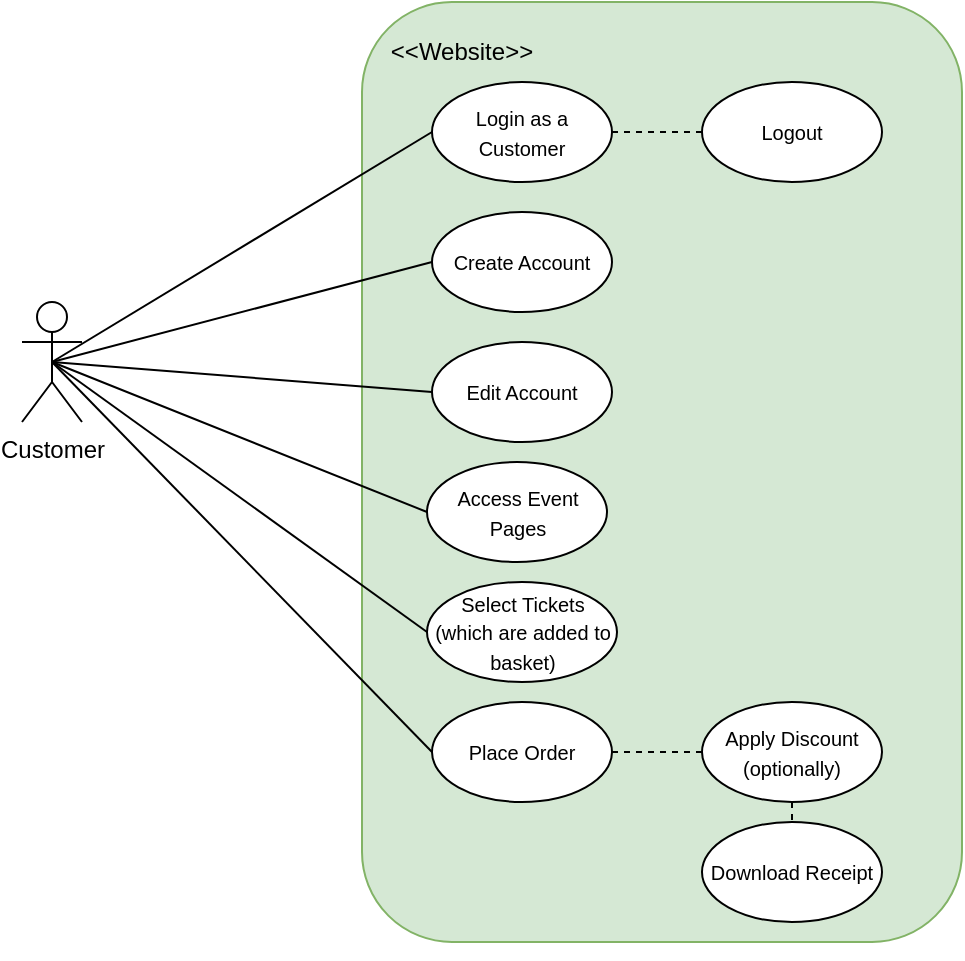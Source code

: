 <mxfile version="22.1.7" type="device">
  <diagram name="Page-1" id="M4MDFa5sSMsEJrdapGiB">
    <mxGraphModel dx="869" dy="479" grid="1" gridSize="10" guides="1" tooltips="1" connect="1" arrows="1" fold="1" page="1" pageScale="1" pageWidth="850" pageHeight="1100" math="0" shadow="0">
      <root>
        <mxCell id="0" />
        <mxCell id="1" parent="0" />
        <mxCell id="NOS_KkqrvJjTrkYH_-k0-1" value="Customer" style="shape=umlActor;verticalLabelPosition=bottom;verticalAlign=top;html=1;" vertex="1" parent="1">
          <mxGeometry x="130" y="440" width="30" height="60" as="geometry" />
        </mxCell>
        <mxCell id="NOS_KkqrvJjTrkYH_-k0-2" value="" style="rounded=1;whiteSpace=wrap;html=1;fillColor=#d5e8d4;strokeColor=#82b366;" vertex="1" parent="1">
          <mxGeometry x="300" y="290" width="300" height="470" as="geometry" />
        </mxCell>
        <mxCell id="NOS_KkqrvJjTrkYH_-k0-3" value="&lt;font style=&quot;font-size: 10px;&quot;&gt;Login as a Customer&lt;/font&gt;" style="ellipse;whiteSpace=wrap;html=1;" vertex="1" parent="1">
          <mxGeometry x="335" y="330" width="90" height="50" as="geometry" />
        </mxCell>
        <mxCell id="NOS_KkqrvJjTrkYH_-k0-5" value="" style="endArrow=none;html=1;rounded=0;exitX=0.5;exitY=0.5;exitDx=0;exitDy=0;exitPerimeter=0;entryX=0;entryY=0.5;entryDx=0;entryDy=0;" edge="1" parent="1" source="NOS_KkqrvJjTrkYH_-k0-1" target="NOS_KkqrvJjTrkYH_-k0-3">
          <mxGeometry width="50" height="50" relative="1" as="geometry">
            <mxPoint x="320" y="510" as="sourcePoint" />
            <mxPoint x="370" y="460" as="targetPoint" />
          </mxGeometry>
        </mxCell>
        <mxCell id="NOS_KkqrvJjTrkYH_-k0-12" value="&amp;lt;&amp;lt;Website&amp;gt;&amp;gt;" style="text;html=1;strokeColor=none;fillColor=none;align=center;verticalAlign=middle;whiteSpace=wrap;rounded=0;" vertex="1" parent="1">
          <mxGeometry x="320" y="300" width="60" height="30" as="geometry" />
        </mxCell>
        <mxCell id="NOS_KkqrvJjTrkYH_-k0-15" value="&lt;font style=&quot;font-size: 10px;&quot;&gt;Access Event Pages&lt;/font&gt;" style="ellipse;whiteSpace=wrap;html=1;" vertex="1" parent="1">
          <mxGeometry x="332.5" y="520" width="90" height="50" as="geometry" />
        </mxCell>
        <mxCell id="NOS_KkqrvJjTrkYH_-k0-16" value="&lt;font style=&quot;font-size: 10px;&quot;&gt;Select Tickets (which are added to basket)&lt;/font&gt;" style="ellipse;whiteSpace=wrap;html=1;" vertex="1" parent="1">
          <mxGeometry x="332.5" y="580" width="95" height="50" as="geometry" />
        </mxCell>
        <mxCell id="NOS_KkqrvJjTrkYH_-k0-17" value="&lt;font style=&quot;font-size: 10px;&quot;&gt;Logout&lt;/font&gt;" style="ellipse;whiteSpace=wrap;html=1;" vertex="1" parent="1">
          <mxGeometry x="470" y="330" width="90" height="50" as="geometry" />
        </mxCell>
        <mxCell id="NOS_KkqrvJjTrkYH_-k0-18" value="&lt;font style=&quot;font-size: 10px;&quot;&gt;Download Receipt&lt;/font&gt;" style="ellipse;whiteSpace=wrap;html=1;" vertex="1" parent="1">
          <mxGeometry x="470" y="700" width="90" height="50" as="geometry" />
        </mxCell>
        <mxCell id="NOS_KkqrvJjTrkYH_-k0-19" value="&lt;font style=&quot;font-size: 10px;&quot;&gt;Place Order&lt;/font&gt;" style="ellipse;whiteSpace=wrap;html=1;" vertex="1" parent="1">
          <mxGeometry x="335" y="640" width="90" height="50" as="geometry" />
        </mxCell>
        <mxCell id="NOS_KkqrvJjTrkYH_-k0-23" value="" style="endArrow=none;html=1;rounded=0;exitX=0.5;exitY=0.5;exitDx=0;exitDy=0;exitPerimeter=0;entryX=0;entryY=0.5;entryDx=0;entryDy=0;" edge="1" parent="1" source="NOS_KkqrvJjTrkYH_-k0-1" target="NOS_KkqrvJjTrkYH_-k0-15">
          <mxGeometry width="50" height="50" relative="1" as="geometry">
            <mxPoint x="155" y="480" as="sourcePoint" />
            <mxPoint x="334" y="425" as="targetPoint" />
          </mxGeometry>
        </mxCell>
        <mxCell id="NOS_KkqrvJjTrkYH_-k0-24" value="" style="endArrow=none;html=1;rounded=0;exitX=0.5;exitY=0.5;exitDx=0;exitDy=0;exitPerimeter=0;entryX=0;entryY=0.5;entryDx=0;entryDy=0;" edge="1" parent="1" source="NOS_KkqrvJjTrkYH_-k0-1" target="NOS_KkqrvJjTrkYH_-k0-16">
          <mxGeometry width="50" height="50" relative="1" as="geometry">
            <mxPoint x="320" y="510" as="sourcePoint" />
            <mxPoint x="370" y="460" as="targetPoint" />
          </mxGeometry>
        </mxCell>
        <mxCell id="NOS_KkqrvJjTrkYH_-k0-25" value="" style="endArrow=none;html=1;rounded=0;exitX=0.5;exitY=0.5;exitDx=0;exitDy=0;exitPerimeter=0;entryX=0;entryY=0.5;entryDx=0;entryDy=0;" edge="1" parent="1" source="NOS_KkqrvJjTrkYH_-k0-1" target="NOS_KkqrvJjTrkYH_-k0-19">
          <mxGeometry width="50" height="50" relative="1" as="geometry">
            <mxPoint x="110" y="660" as="sourcePoint" />
            <mxPoint x="160" y="610" as="targetPoint" />
          </mxGeometry>
        </mxCell>
        <mxCell id="NOS_KkqrvJjTrkYH_-k0-26" value="" style="endArrow=none;dashed=1;html=1;rounded=0;exitX=1;exitY=0.5;exitDx=0;exitDy=0;entryX=0;entryY=0.5;entryDx=0;entryDy=0;" edge="1" parent="1" source="NOS_KkqrvJjTrkYH_-k0-3" target="NOS_KkqrvJjTrkYH_-k0-17">
          <mxGeometry width="50" height="50" relative="1" as="geometry">
            <mxPoint x="320" y="510" as="sourcePoint" />
            <mxPoint x="370" y="460" as="targetPoint" />
          </mxGeometry>
        </mxCell>
        <mxCell id="NOS_KkqrvJjTrkYH_-k0-27" value="" style="endArrow=none;dashed=1;html=1;rounded=0;exitX=1;exitY=0.5;exitDx=0;exitDy=0;entryX=0;entryY=0.5;entryDx=0;entryDy=0;" edge="1" parent="1" source="NOS_KkqrvJjTrkYH_-k0-19" target="NOS_KkqrvJjTrkYH_-k0-35">
          <mxGeometry width="50" height="50" relative="1" as="geometry">
            <mxPoint x="435" y="365" as="sourcePoint" />
            <mxPoint x="480" y="365" as="targetPoint" />
          </mxGeometry>
        </mxCell>
        <mxCell id="NOS_KkqrvJjTrkYH_-k0-29" value="&lt;font style=&quot;font-size: 10px;&quot;&gt;Create Account&lt;/font&gt;" style="ellipse;whiteSpace=wrap;html=1;" vertex="1" parent="1">
          <mxGeometry x="335" y="395" width="90" height="50" as="geometry" />
        </mxCell>
        <mxCell id="NOS_KkqrvJjTrkYH_-k0-30" value="&lt;font style=&quot;font-size: 10px;&quot;&gt;Edit Account&lt;/font&gt;" style="ellipse;whiteSpace=wrap;html=1;" vertex="1" parent="1">
          <mxGeometry x="335" y="460" width="90" height="50" as="geometry" />
        </mxCell>
        <mxCell id="NOS_KkqrvJjTrkYH_-k0-32" style="edgeStyle=orthogonalEdgeStyle;rounded=0;orthogonalLoop=1;jettySize=auto;html=1;exitX=0.5;exitY=1;exitDx=0;exitDy=0;" edge="1" parent="1" source="NOS_KkqrvJjTrkYH_-k0-2" target="NOS_KkqrvJjTrkYH_-k0-2">
          <mxGeometry relative="1" as="geometry" />
        </mxCell>
        <mxCell id="NOS_KkqrvJjTrkYH_-k0-33" value="" style="endArrow=none;html=1;rounded=0;exitX=0.5;exitY=0.5;exitDx=0;exitDy=0;exitPerimeter=0;entryX=0;entryY=0.5;entryDx=0;entryDy=0;" edge="1" parent="1" source="NOS_KkqrvJjTrkYH_-k0-1" target="NOS_KkqrvJjTrkYH_-k0-29">
          <mxGeometry width="50" height="50" relative="1" as="geometry">
            <mxPoint x="155" y="480" as="sourcePoint" />
            <mxPoint x="345" y="495" as="targetPoint" />
          </mxGeometry>
        </mxCell>
        <mxCell id="NOS_KkqrvJjTrkYH_-k0-34" value="" style="endArrow=none;html=1;rounded=0;exitX=0.5;exitY=0.5;exitDx=0;exitDy=0;exitPerimeter=0;entryX=0;entryY=0.5;entryDx=0;entryDy=0;" edge="1" parent="1" source="NOS_KkqrvJjTrkYH_-k0-1" target="NOS_KkqrvJjTrkYH_-k0-30">
          <mxGeometry width="50" height="50" relative="1" as="geometry">
            <mxPoint x="155" y="480" as="sourcePoint" />
            <mxPoint x="343" y="625" as="targetPoint" />
          </mxGeometry>
        </mxCell>
        <mxCell id="NOS_KkqrvJjTrkYH_-k0-35" value="&lt;font style=&quot;font-size: 10px;&quot;&gt;Apply Discount (optionally)&lt;/font&gt;" style="ellipse;whiteSpace=wrap;html=1;" vertex="1" parent="1">
          <mxGeometry x="470" y="640" width="90" height="50" as="geometry" />
        </mxCell>
        <mxCell id="NOS_KkqrvJjTrkYH_-k0-36" value="" style="endArrow=none;dashed=1;html=1;rounded=0;exitX=0.5;exitY=1;exitDx=0;exitDy=0;entryX=0.5;entryY=0;entryDx=0;entryDy=0;" edge="1" parent="1" source="NOS_KkqrvJjTrkYH_-k0-35" target="NOS_KkqrvJjTrkYH_-k0-18">
          <mxGeometry width="50" height="50" relative="1" as="geometry">
            <mxPoint x="435" y="675" as="sourcePoint" />
            <mxPoint x="480" y="675" as="targetPoint" />
          </mxGeometry>
        </mxCell>
      </root>
    </mxGraphModel>
  </diagram>
</mxfile>
